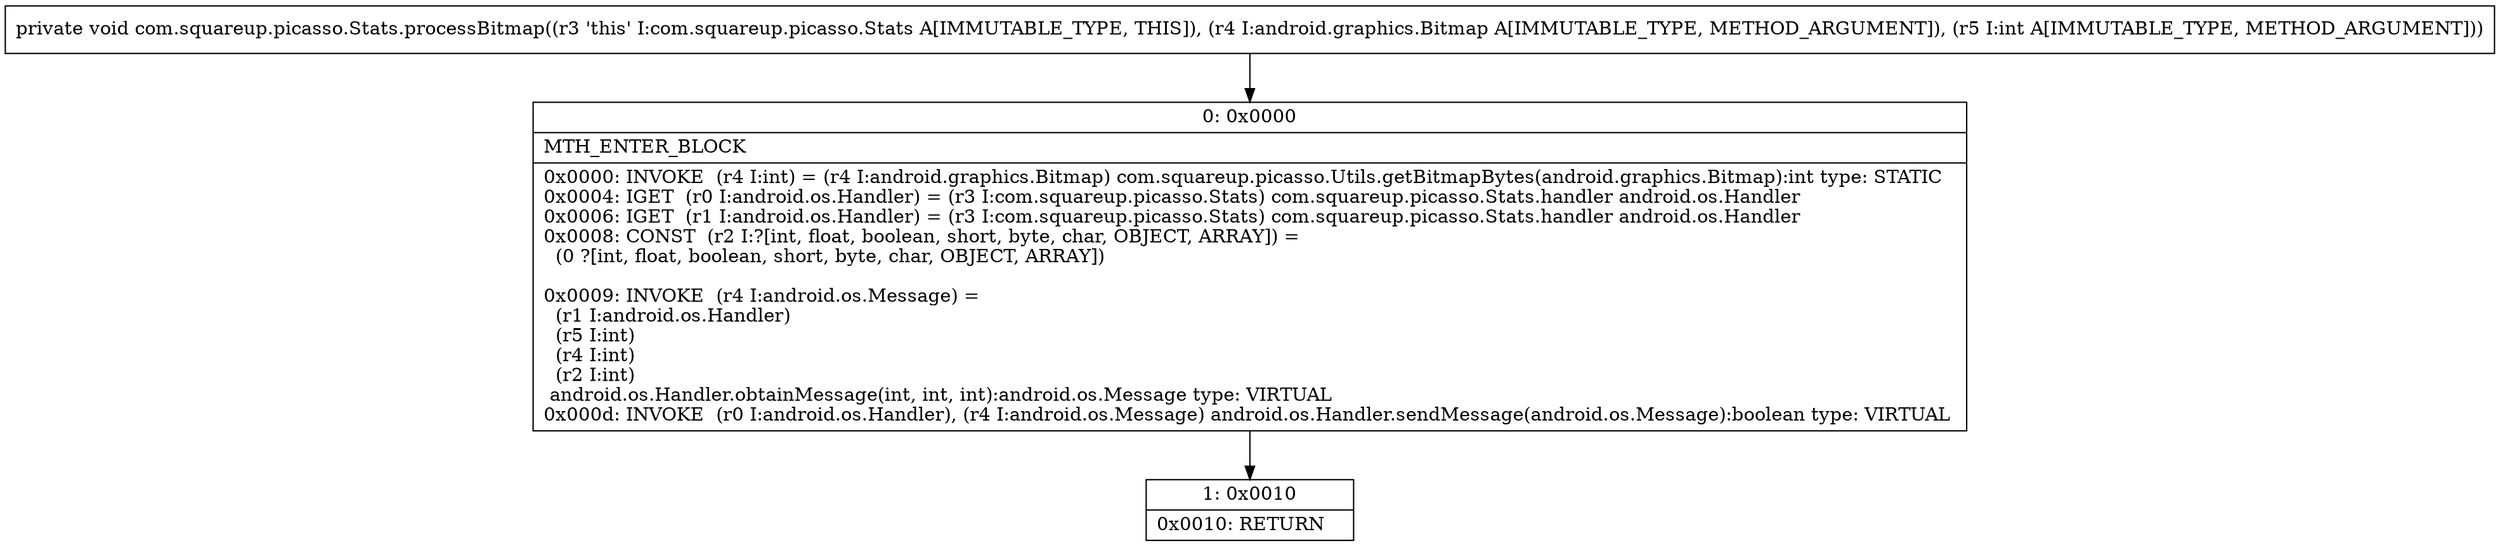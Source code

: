 digraph "CFG forcom.squareup.picasso.Stats.processBitmap(Landroid\/graphics\/Bitmap;I)V" {
Node_0 [shape=record,label="{0\:\ 0x0000|MTH_ENTER_BLOCK\l|0x0000: INVOKE  (r4 I:int) = (r4 I:android.graphics.Bitmap) com.squareup.picasso.Utils.getBitmapBytes(android.graphics.Bitmap):int type: STATIC \l0x0004: IGET  (r0 I:android.os.Handler) = (r3 I:com.squareup.picasso.Stats) com.squareup.picasso.Stats.handler android.os.Handler \l0x0006: IGET  (r1 I:android.os.Handler) = (r3 I:com.squareup.picasso.Stats) com.squareup.picasso.Stats.handler android.os.Handler \l0x0008: CONST  (r2 I:?[int, float, boolean, short, byte, char, OBJECT, ARRAY]) = \l  (0 ?[int, float, boolean, short, byte, char, OBJECT, ARRAY])\l \l0x0009: INVOKE  (r4 I:android.os.Message) = \l  (r1 I:android.os.Handler)\l  (r5 I:int)\l  (r4 I:int)\l  (r2 I:int)\l android.os.Handler.obtainMessage(int, int, int):android.os.Message type: VIRTUAL \l0x000d: INVOKE  (r0 I:android.os.Handler), (r4 I:android.os.Message) android.os.Handler.sendMessage(android.os.Message):boolean type: VIRTUAL \l}"];
Node_1 [shape=record,label="{1\:\ 0x0010|0x0010: RETURN   \l}"];
MethodNode[shape=record,label="{private void com.squareup.picasso.Stats.processBitmap((r3 'this' I:com.squareup.picasso.Stats A[IMMUTABLE_TYPE, THIS]), (r4 I:android.graphics.Bitmap A[IMMUTABLE_TYPE, METHOD_ARGUMENT]), (r5 I:int A[IMMUTABLE_TYPE, METHOD_ARGUMENT])) }"];
MethodNode -> Node_0;
Node_0 -> Node_1;
}

